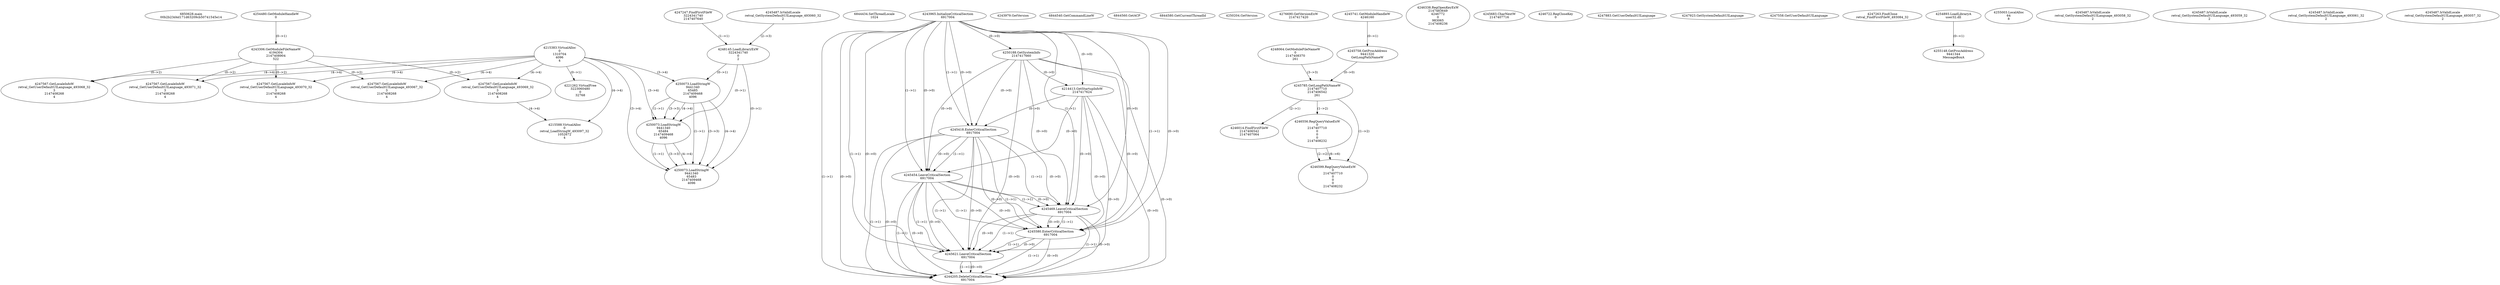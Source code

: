 // Global SCDG with merge call
digraph {
	0 [label="6850628.main
00b2b23d4d171d63209cb50741545e14"]
	1 [label="4254480.GetModuleHandleW
0"]
	2 [label="6844434.SetThreadLocale
1024"]
	3 [label="4243965.InitializeCriticalSection
6917004"]
	4 [label="4243979.GetVersion
"]
	5 [label="4250188.GetSystemInfo
2147417660"]
	3 -> 5 [label="(0-->0)"]
	6 [label="6844540.GetCommandLineW
"]
	7 [label="4214413.GetStartupInfoW
2147417624"]
	3 -> 7 [label="(0-->0)"]
	5 -> 7 [label="(0-->0)"]
	8 [label="6844560.GetACP
"]
	9 [label="6844580.GetCurrentThreadId
"]
	10 [label="4250204.GetVersion
"]
	11 [label="4276690.GetVersionExW
2147417420"]
	12 [label="4243306.GetModuleFileNameW
4194304
2147408904
522"]
	1 -> 12 [label="(0-->1)"]
	13 [label="4248064.GetModuleFileNameW
0
2147408370
261"]
	14 [label="4215383.VirtualAlloc
0
1310704
4096
4"]
	15 [label="4246338.RegOpenKeyExW
2147483649
4246772
0
983065
2147408236"]
	16 [label="4245741.GetModuleHandleW
4246160"]
	17 [label="4245758.GetProcAddress
9441320
GetLongPathNameW"]
	16 -> 17 [label="(0-->1)"]
	18 [label="4245785.GetLongPathNameW
2147407710
2147406542
261"]
	13 -> 18 [label="(3-->3)"]
	17 -> 18 [label="(0-->0)"]
	19 [label="4245683.CharNextW
2147407716"]
	20 [label="4246014.FindFirstFileW
2147406542
2147407064"]
	18 -> 20 [label="(2-->1)"]
	21 [label="4246556.RegQueryValueExW
0
2147407710
0
0
0
2147408232"]
	18 -> 21 [label="(1-->2)"]
	22 [label="4246599.RegQueryValueExW
0
2147407710
0
0
0
2147408232"]
	18 -> 22 [label="(1-->2)"]
	21 -> 22 [label="(2-->2)"]
	21 -> 22 [label="(6-->6)"]
	23 [label="4246722.RegCloseKey
0"]
	24 [label="4247883.GetUserDefaultUILanguage
"]
	25 [label="4245418.EnterCriticalSection
6917004"]
	3 -> 25 [label="(1-->1)"]
	3 -> 25 [label="(0-->0)"]
	5 -> 25 [label="(0-->0)"]
	7 -> 25 [label="(0-->0)"]
	26 [label="4245454.LeaveCriticalSection
6917004"]
	3 -> 26 [label="(1-->1)"]
	25 -> 26 [label="(1-->1)"]
	3 -> 26 [label="(0-->0)"]
	5 -> 26 [label="(0-->0)"]
	7 -> 26 [label="(0-->0)"]
	25 -> 26 [label="(0-->0)"]
	27 [label="4247923.GetSystemDefaultUILanguage
"]
	28 [label="4245469.LeaveCriticalSection
6917004"]
	3 -> 28 [label="(1-->1)"]
	25 -> 28 [label="(1-->1)"]
	26 -> 28 [label="(1-->1)"]
	3 -> 28 [label="(0-->0)"]
	5 -> 28 [label="(0-->0)"]
	7 -> 28 [label="(0-->0)"]
	25 -> 28 [label="(0-->0)"]
	26 -> 28 [label="(0-->0)"]
	29 [label="4245487.IsValidLocale
retval_GetSystemDefaultUILanguage_493060_32
2"]
	30 [label="4245580.EnterCriticalSection
6917004"]
	3 -> 30 [label="(1-->1)"]
	25 -> 30 [label="(1-->1)"]
	26 -> 30 [label="(1-->1)"]
	28 -> 30 [label="(1-->1)"]
	3 -> 30 [label="(0-->0)"]
	5 -> 30 [label="(0-->0)"]
	7 -> 30 [label="(0-->0)"]
	25 -> 30 [label="(0-->0)"]
	26 -> 30 [label="(0-->0)"]
	28 -> 30 [label="(0-->0)"]
	31 [label="4245621.LeaveCriticalSection
6917004"]
	3 -> 31 [label="(1-->1)"]
	25 -> 31 [label="(1-->1)"]
	26 -> 31 [label="(1-->1)"]
	28 -> 31 [label="(1-->1)"]
	30 -> 31 [label="(1-->1)"]
	3 -> 31 [label="(0-->0)"]
	5 -> 31 [label="(0-->0)"]
	7 -> 31 [label="(0-->0)"]
	25 -> 31 [label="(0-->0)"]
	26 -> 31 [label="(0-->0)"]
	28 -> 31 [label="(0-->0)"]
	30 -> 31 [label="(0-->0)"]
	32 [label="4247558.GetUserDefaultUILanguage
"]
	33 [label="4247567.GetLocaleInfoW
retval_GetUserDefaultUILanguage_493069_32
3
2147408268
4"]
	12 -> 33 [label="(0-->2)"]
	14 -> 33 [label="(4-->4)"]
	34 [label="4247247.FindFirstFileW
3224341740
2147407640"]
	35 [label="4247263.FindClose
retval_FindFirstFileW_493084_32"]
	36 [label="4248145.LoadLibraryExW
3224341740
0
2"]
	34 -> 36 [label="(1-->1)"]
	29 -> 36 [label="(2-->3)"]
	37 [label="4250073.LoadStringW
9441340
65485
2147409468
4096"]
	36 -> 37 [label="(0-->1)"]
	14 -> 37 [label="(3-->4)"]
	38 [label="4250073.LoadStringW
9441340
65484
2147409468
4096"]
	36 -> 38 [label="(0-->1)"]
	37 -> 38 [label="(1-->1)"]
	37 -> 38 [label="(3-->3)"]
	14 -> 38 [label="(3-->4)"]
	37 -> 38 [label="(4-->4)"]
	39 [label="4254893.LoadLibraryA
user32.dll"]
	40 [label="4255003.LocalAlloc
64
8"]
	41 [label="4255148.GetProcAddress
9441344
MessageBoxA"]
	39 -> 41 [label="(0-->1)"]
	42 [label="4244205.DeleteCriticalSection
6917004"]
	3 -> 42 [label="(1-->1)"]
	25 -> 42 [label="(1-->1)"]
	26 -> 42 [label="(1-->1)"]
	28 -> 42 [label="(1-->1)"]
	30 -> 42 [label="(1-->1)"]
	31 -> 42 [label="(1-->1)"]
	3 -> 42 [label="(0-->0)"]
	5 -> 42 [label="(0-->0)"]
	7 -> 42 [label="(0-->0)"]
	25 -> 42 [label="(0-->0)"]
	26 -> 42 [label="(0-->0)"]
	28 -> 42 [label="(0-->0)"]
	30 -> 42 [label="(0-->0)"]
	31 -> 42 [label="(0-->0)"]
	43 [label="4221262.VirtualFree
3223060480
0
32768"]
	14 -> 43 [label="(0-->1)"]
	44 [label="4215588.VirtualAlloc
0
retval_LoadStringW_493097_32
1052672
4"]
	14 -> 44 [label="(4-->4)"]
	33 -> 44 [label="(4-->4)"]
	45 [label="4250073.LoadStringW
9441340
65483
2147409468
4096"]
	36 -> 45 [label="(0-->1)"]
	37 -> 45 [label="(1-->1)"]
	38 -> 45 [label="(1-->1)"]
	37 -> 45 [label="(3-->3)"]
	38 -> 45 [label="(3-->3)"]
	14 -> 45 [label="(3-->4)"]
	37 -> 45 [label="(4-->4)"]
	38 -> 45 [label="(4-->4)"]
	46 [label="4245487.IsValidLocale
retval_GetSystemDefaultUILanguage_493058_32
2"]
	47 [label="4247567.GetLocaleInfoW
retval_GetUserDefaultUILanguage_493068_32
3
2147408268
4"]
	12 -> 47 [label="(0-->2)"]
	14 -> 47 [label="(4-->4)"]
	48 [label="4245487.IsValidLocale
retval_GetSystemDefaultUILanguage_493059_32
2"]
	49 [label="4247567.GetLocaleInfoW
retval_GetUserDefaultUILanguage_493071_32
3
2147408268
4"]
	12 -> 49 [label="(0-->2)"]
	14 -> 49 [label="(4-->4)"]
	50 [label="4245487.IsValidLocale
retval_GetSystemDefaultUILanguage_493061_32
2"]
	51 [label="4247567.GetLocaleInfoW
retval_GetUserDefaultUILanguage_493070_32
3
2147408268
4"]
	12 -> 51 [label="(0-->2)"]
	14 -> 51 [label="(4-->4)"]
	52 [label="4245487.IsValidLocale
retval_GetSystemDefaultUILanguage_493057_32
2"]
	53 [label="4247567.GetLocaleInfoW
retval_GetUserDefaultUILanguage_493067_32
3
2147408268
4"]
	12 -> 53 [label="(0-->2)"]
	14 -> 53 [label="(4-->4)"]
}
